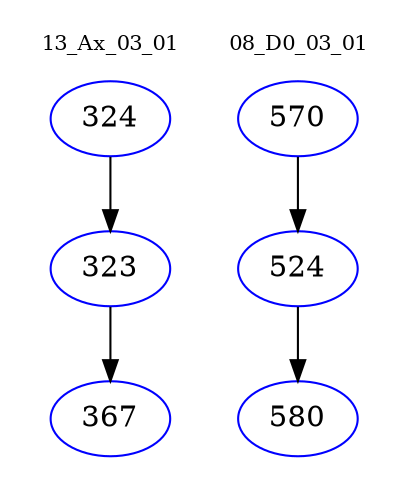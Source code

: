 digraph{
subgraph cluster_0 {
color = white
label = "13_Ax_03_01";
fontsize=10;
T0_324 [label="324", color="blue"]
T0_324 -> T0_323 [color="black"]
T0_323 [label="323", color="blue"]
T0_323 -> T0_367 [color="black"]
T0_367 [label="367", color="blue"]
}
subgraph cluster_1 {
color = white
label = "08_D0_03_01";
fontsize=10;
T1_570 [label="570", color="blue"]
T1_570 -> T1_524 [color="black"]
T1_524 [label="524", color="blue"]
T1_524 -> T1_580 [color="black"]
T1_580 [label="580", color="blue"]
}
}
